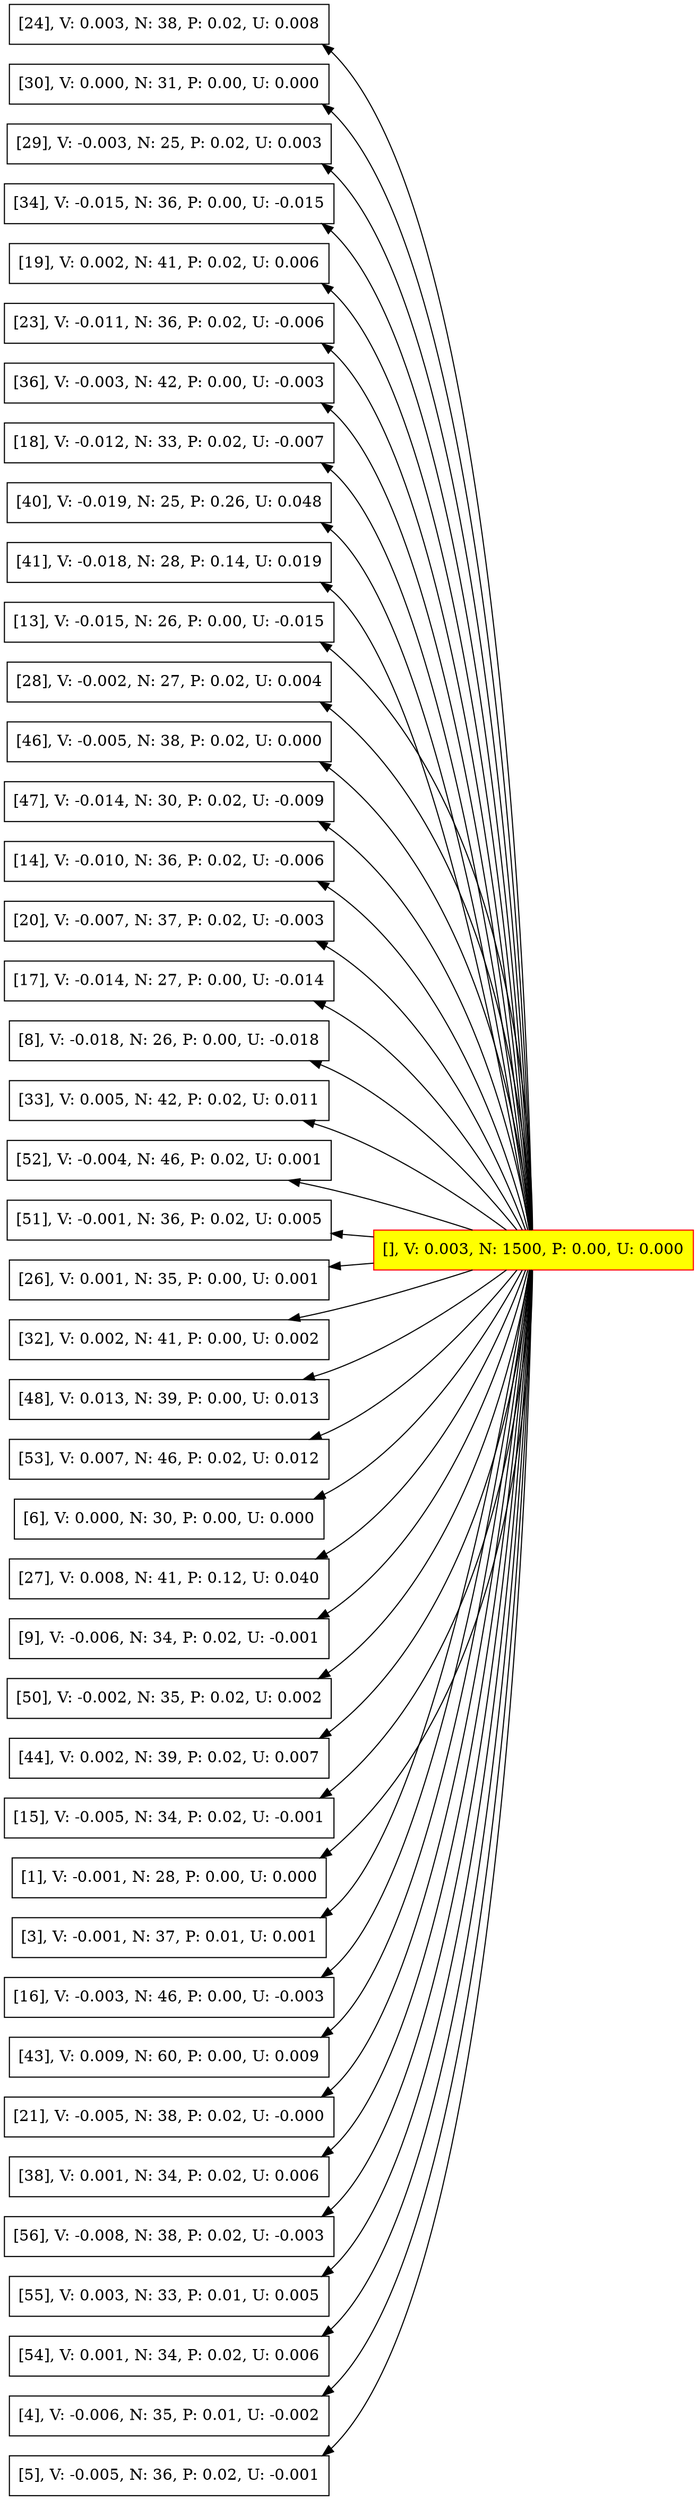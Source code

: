 strict digraph G {
	graph [rankdir=RL];
	nodee21349a17fa7416c9de53b7d42d02118	 [color=red,
		fillcolor=yellow,
		label="[], V: 0.003, N: 1500, P: 0.00, U: 0.000",
		shape=box,
		style=filled];
	node76ab4bd177f040a197a0b9fa399e42ae	 [label="[24], V: 0.003, N: 38, P: 0.02, U: 0.008",
		shape=box];
	nodee21349a17fa7416c9de53b7d42d02118 -> node76ab4bd177f040a197a0b9fa399e42ae;
	node26a53a5702314cc880cdd6e842c4d370	 [label="[30], V: 0.000, N: 31, P: 0.00, U: 0.000",
		shape=box];
	nodee21349a17fa7416c9de53b7d42d02118 -> node26a53a5702314cc880cdd6e842c4d370;
	node094e57ec1e134d3c8379c1c57067d885	 [label="[29], V: -0.003, N: 25, P: 0.02, U: 0.003",
		shape=box];
	nodee21349a17fa7416c9de53b7d42d02118 -> node094e57ec1e134d3c8379c1c57067d885;
	node3057d0256a794856a1283fe1783d4ddb	 [label="[34], V: -0.015, N: 36, P: 0.00, U: -0.015",
		shape=box];
	nodee21349a17fa7416c9de53b7d42d02118 -> node3057d0256a794856a1283fe1783d4ddb;
	node923e336bb15048f6b9cc27ddefac38df	 [label="[19], V: 0.002, N: 41, P: 0.02, U: 0.006",
		shape=box];
	nodee21349a17fa7416c9de53b7d42d02118 -> node923e336bb15048f6b9cc27ddefac38df;
	nodea2b9e80359df436bba3cd1349c7574a6	 [label="[23], V: -0.011, N: 36, P: 0.02, U: -0.006",
		shape=box];
	nodee21349a17fa7416c9de53b7d42d02118 -> nodea2b9e80359df436bba3cd1349c7574a6;
	nodeb643862f7c4b4aa1a5e1eebfe09e1a26	 [label="[36], V: -0.003, N: 42, P: 0.00, U: -0.003",
		shape=box];
	nodee21349a17fa7416c9de53b7d42d02118 -> nodeb643862f7c4b4aa1a5e1eebfe09e1a26;
	nodeb74df9e2231b4f5a8b6095c0783a38c2	 [label="[18], V: -0.012, N: 33, P: 0.02, U: -0.007",
		shape=box];
	nodee21349a17fa7416c9de53b7d42d02118 -> nodeb74df9e2231b4f5a8b6095c0783a38c2;
	node2b324790deea40bd973f520f5b740881	 [label="[40], V: -0.019, N: 25, P: 0.26, U: 0.048",
		shape=box];
	nodee21349a17fa7416c9de53b7d42d02118 -> node2b324790deea40bd973f520f5b740881;
	node21812f1359b040d78fee6084c1657266	 [label="[41], V: -0.018, N: 28, P: 0.14, U: 0.019",
		shape=box];
	nodee21349a17fa7416c9de53b7d42d02118 -> node21812f1359b040d78fee6084c1657266;
	nodeef88a266fb924dd5888de238d3b63d88	 [label="[13], V: -0.015, N: 26, P: 0.00, U: -0.015",
		shape=box];
	nodee21349a17fa7416c9de53b7d42d02118 -> nodeef88a266fb924dd5888de238d3b63d88;
	nodecfee4c701ea142b88deb40af677c8491	 [label="[28], V: -0.002, N: 27, P: 0.02, U: 0.004",
		shape=box];
	nodee21349a17fa7416c9de53b7d42d02118 -> nodecfee4c701ea142b88deb40af677c8491;
	nodec32706e3c2eb4c1c8cf9c71cd6152ad8	 [label="[46], V: -0.005, N: 38, P: 0.02, U: 0.000",
		shape=box];
	nodee21349a17fa7416c9de53b7d42d02118 -> nodec32706e3c2eb4c1c8cf9c71cd6152ad8;
	nodea71a1e41896d49c2bacf66abbeb6a51b	 [label="[47], V: -0.014, N: 30, P: 0.02, U: -0.009",
		shape=box];
	nodee21349a17fa7416c9de53b7d42d02118 -> nodea71a1e41896d49c2bacf66abbeb6a51b;
	nodedf8c5cd80e2f47cfb454339154386424	 [label="[14], V: -0.010, N: 36, P: 0.02, U: -0.006",
		shape=box];
	nodee21349a17fa7416c9de53b7d42d02118 -> nodedf8c5cd80e2f47cfb454339154386424;
	node424100ee6b2249b5bad91446b6315f28	 [label="[20], V: -0.007, N: 37, P: 0.02, U: -0.003",
		shape=box];
	nodee21349a17fa7416c9de53b7d42d02118 -> node424100ee6b2249b5bad91446b6315f28;
	node1b4d978bce8140daa04edb86a9ce73ad	 [label="[17], V: -0.014, N: 27, P: 0.00, U: -0.014",
		shape=box];
	nodee21349a17fa7416c9de53b7d42d02118 -> node1b4d978bce8140daa04edb86a9ce73ad;
	node05d4396d9af945f3b03a53840a4056fd	 [label="[8], V: -0.018, N: 26, P: 0.00, U: -0.018",
		shape=box];
	nodee21349a17fa7416c9de53b7d42d02118 -> node05d4396d9af945f3b03a53840a4056fd;
	node6b4543433d2840548ef480c11e638b4a	 [label="[33], V: 0.005, N: 42, P: 0.02, U: 0.011",
		shape=box];
	nodee21349a17fa7416c9de53b7d42d02118 -> node6b4543433d2840548ef480c11e638b4a;
	node07ac2f781c084aaeb24c1137de7eed69	 [label="[52], V: -0.004, N: 46, P: 0.02, U: 0.001",
		shape=box];
	nodee21349a17fa7416c9de53b7d42d02118 -> node07ac2f781c084aaeb24c1137de7eed69;
	node88d26db2954a4b67ae4eabd11c5c8f5d	 [label="[51], V: -0.001, N: 36, P: 0.02, U: 0.005",
		shape=box];
	nodee21349a17fa7416c9de53b7d42d02118 -> node88d26db2954a4b67ae4eabd11c5c8f5d;
	node3ac43b2097ba48cc8799bb8bd6d772f9	 [label="[26], V: 0.001, N: 35, P: 0.00, U: 0.001",
		shape=box];
	nodee21349a17fa7416c9de53b7d42d02118 -> node3ac43b2097ba48cc8799bb8bd6d772f9;
	node741109dc3bb4460aa302a9d723ecd6c1	 [label="[32], V: 0.002, N: 41, P: 0.00, U: 0.002",
		shape=box];
	nodee21349a17fa7416c9de53b7d42d02118 -> node741109dc3bb4460aa302a9d723ecd6c1;
	nodeed70a3d43ee342d8b80b376f9d649e5b	 [label="[48], V: 0.013, N: 39, P: 0.00, U: 0.013",
		shape=box];
	nodee21349a17fa7416c9de53b7d42d02118 -> nodeed70a3d43ee342d8b80b376f9d649e5b;
	nodea9f5505fdc4f41a38d028f09a4ad39c4	 [label="[53], V: 0.007, N: 46, P: 0.02, U: 0.012",
		shape=box];
	nodee21349a17fa7416c9de53b7d42d02118 -> nodea9f5505fdc4f41a38d028f09a4ad39c4;
	node723a0027fd54474b89711da393569790	 [label="[6], V: 0.000, N: 30, P: 0.00, U: 0.000",
		shape=box];
	nodee21349a17fa7416c9de53b7d42d02118 -> node723a0027fd54474b89711da393569790;
	nodec1db339512f24018b45492781b5dd1bf	 [label="[27], V: 0.008, N: 41, P: 0.12, U: 0.040",
		shape=box];
	nodee21349a17fa7416c9de53b7d42d02118 -> nodec1db339512f24018b45492781b5dd1bf;
	node7b2f004ba2d14deb97df89175226c85f	 [label="[9], V: -0.006, N: 34, P: 0.02, U: -0.001",
		shape=box];
	nodee21349a17fa7416c9de53b7d42d02118 -> node7b2f004ba2d14deb97df89175226c85f;
	nodebd415b091a6242a9ba6498d32ab47344	 [label="[50], V: -0.002, N: 35, P: 0.02, U: 0.002",
		shape=box];
	nodee21349a17fa7416c9de53b7d42d02118 -> nodebd415b091a6242a9ba6498d32ab47344;
	node596987efc23b4cee80a037496fb4e514	 [label="[44], V: 0.002, N: 39, P: 0.02, U: 0.007",
		shape=box];
	nodee21349a17fa7416c9de53b7d42d02118 -> node596987efc23b4cee80a037496fb4e514;
	node96fc3c0e97594121ae4e44b04c5c85d8	 [label="[15], V: -0.005, N: 34, P: 0.02, U: -0.001",
		shape=box];
	nodee21349a17fa7416c9de53b7d42d02118 -> node96fc3c0e97594121ae4e44b04c5c85d8;
	node8ba96c9be34d469f97eff1711a9251fa	 [label="[1], V: -0.001, N: 28, P: 0.00, U: 0.000",
		shape=box];
	nodee21349a17fa7416c9de53b7d42d02118 -> node8ba96c9be34d469f97eff1711a9251fa;
	node157999835e2945b79610e8ef803de37b	 [label="[3], V: -0.001, N: 37, P: 0.01, U: 0.001",
		shape=box];
	nodee21349a17fa7416c9de53b7d42d02118 -> node157999835e2945b79610e8ef803de37b;
	nodec1967377a85c4873a85203b4c707c8de	 [label="[16], V: -0.003, N: 46, P: 0.00, U: -0.003",
		shape=box];
	nodee21349a17fa7416c9de53b7d42d02118 -> nodec1967377a85c4873a85203b4c707c8de;
	node199d658d15264c33b0b08ad0f0422cc9	 [label="[43], V: 0.009, N: 60, P: 0.00, U: 0.009",
		shape=box];
	nodee21349a17fa7416c9de53b7d42d02118 -> node199d658d15264c33b0b08ad0f0422cc9;
	node1073eff42b1f445fa4799b668e0ea9d8	 [label="[21], V: -0.005, N: 38, P: 0.02, U: -0.000",
		shape=box];
	nodee21349a17fa7416c9de53b7d42d02118 -> node1073eff42b1f445fa4799b668e0ea9d8;
	node6da9aa308114450b9889eba563ab54b1	 [label="[38], V: 0.001, N: 34, P: 0.02, U: 0.006",
		shape=box];
	nodee21349a17fa7416c9de53b7d42d02118 -> node6da9aa308114450b9889eba563ab54b1;
	node207dbef775ee4c508ad7a55c87047e7d	 [label="[56], V: -0.008, N: 38, P: 0.02, U: -0.003",
		shape=box];
	nodee21349a17fa7416c9de53b7d42d02118 -> node207dbef775ee4c508ad7a55c87047e7d;
	node4c94d29fe14f465690c1eb51cddd71cb	 [label="[55], V: 0.003, N: 33, P: 0.01, U: 0.005",
		shape=box];
	nodee21349a17fa7416c9de53b7d42d02118 -> node4c94d29fe14f465690c1eb51cddd71cb;
	node054808c706364da7abb6731313c252d6	 [label="[54], V: 0.001, N: 34, P: 0.02, U: 0.006",
		shape=box];
	nodee21349a17fa7416c9de53b7d42d02118 -> node054808c706364da7abb6731313c252d6;
	node9f4ec1491c9445e193a334b36d306dcd	 [label="[4], V: -0.006, N: 35, P: 0.01, U: -0.002",
		shape=box];
	nodee21349a17fa7416c9de53b7d42d02118 -> node9f4ec1491c9445e193a334b36d306dcd;
	node16762aec928b405095f0b3462223b87c	 [label="[5], V: -0.005, N: 36, P: 0.02, U: -0.001",
		shape=box];
	nodee21349a17fa7416c9de53b7d42d02118 -> node16762aec928b405095f0b3462223b87c;
}
